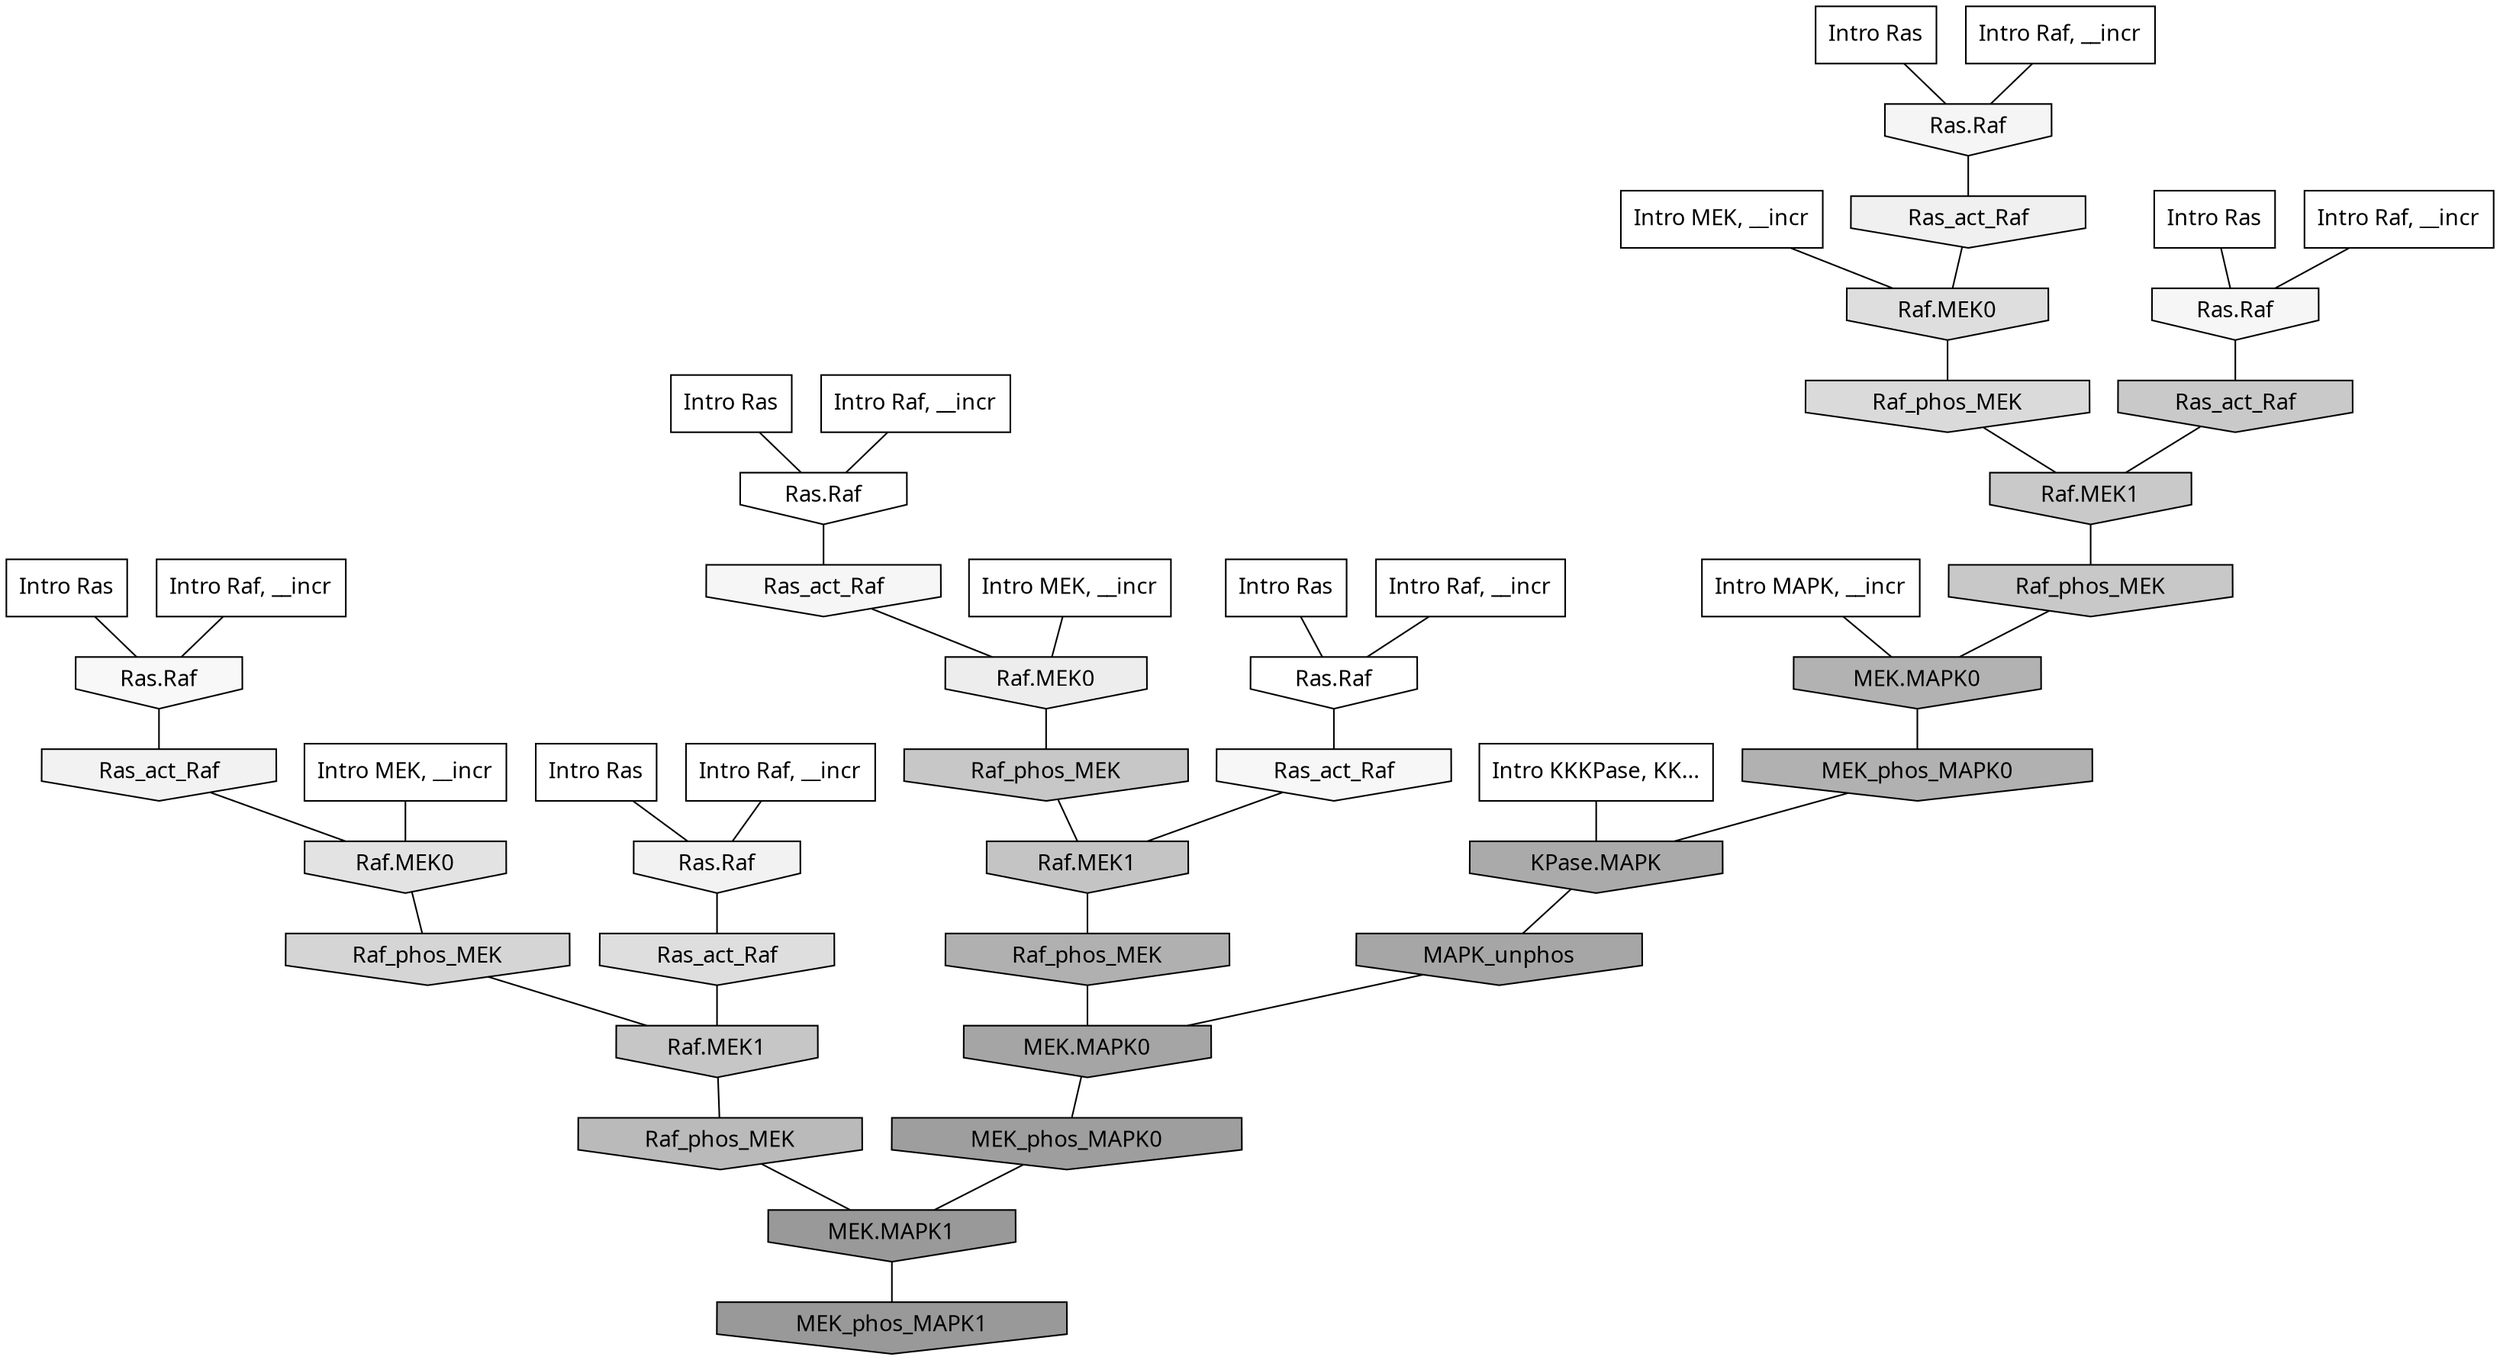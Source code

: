 digraph G{
  rankdir="TB";
  ranksep=0.30;
  node [fontname="CMU Serif"];
  edge [fontname="CMU Serif"];
  
  0 [label="Intro Ras", shape=rectangle, style=filled, fillcolor="0.000 0.000 1.000"]
  
  2 [label="Intro Ras", shape=rectangle, style=filled, fillcolor="0.000 0.000 1.000"]
  
  16 [label="Intro Ras", shape=rectangle, style=filled, fillcolor="0.000 0.000 1.000"]
  
  28 [label="Intro Ras", shape=rectangle, style=filled, fillcolor="0.000 0.000 1.000"]
  
  37 [label="Intro Ras", shape=rectangle, style=filled, fillcolor="0.000 0.000 1.000"]
  
  73 [label="Intro Ras", shape=rectangle, style=filled, fillcolor="0.000 0.000 1.000"]
  
  171 [label="Intro Raf, __incr", shape=rectangle, style=filled, fillcolor="0.000 0.000 1.000"]
  
  235 [label="Intro Raf, __incr", shape=rectangle, style=filled, fillcolor="0.000 0.000 1.000"]
  
  267 [label="Intro Raf, __incr", shape=rectangle, style=filled, fillcolor="0.000 0.000 1.000"]
  
  411 [label="Intro Raf, __incr", shape=rectangle, style=filled, fillcolor="0.000 0.000 1.000"]
  
  469 [label="Intro Raf, __incr", shape=rectangle, style=filled, fillcolor="0.000 0.000 1.000"]
  
  632 [label="Intro Raf, __incr", shape=rectangle, style=filled, fillcolor="0.000 0.000 1.000"]
  
  1526 [label="Intro MEK, __incr", shape=rectangle, style=filled, fillcolor="0.000 0.000 1.000"]
  
  1862 [label="Intro MEK, __incr", shape=rectangle, style=filled, fillcolor="0.000 0.000 1.000"]
  
  2020 [label="Intro MEK, __incr", shape=rectangle, style=filled, fillcolor="0.000 0.000 1.000"]
  
  2145 [label="Intro MAPK, __incr", shape=rectangle, style=filled, fillcolor="0.000 0.000 1.000"]
  
  3172 [label="Intro KKKPase, KK...", shape=rectangle, style=filled, fillcolor="0.000 0.000 1.000"]
  
  3294 [label="Ras.Raf", shape=invhouse, style=filled, fillcolor="0.000 0.000 1.000"]
  
  3319 [label="Ras.Raf", shape=invhouse, style=filled, fillcolor="0.000 0.000 0.998"]
  
  3498 [label="Ras.Raf", shape=invhouse, style=filled, fillcolor="0.000 0.000 0.970"]
  
  3508 [label="Ras_act_Raf", shape=invhouse, style=filled, fillcolor="0.000 0.000 0.965"]
  
  3530 [label="Ras.Raf", shape=invhouse, style=filled, fillcolor="0.000 0.000 0.964"]
  
  3556 [label="Ras_act_Raf", shape=invhouse, style=filled, fillcolor="0.000 0.000 0.961"]
  
  3562 [label="Ras.Raf", shape=invhouse, style=filled, fillcolor="0.000 0.000 0.959"]
  
  3649 [label="Ras_act_Raf", shape=invhouse, style=filled, fillcolor="0.000 0.000 0.949"]
  
  3656 [label="Ras.Raf", shape=invhouse, style=filled, fillcolor="0.000 0.000 0.948"]
  
  3738 [label="Ras_act_Raf", shape=invhouse, style=filled, fillcolor="0.000 0.000 0.941"]
  
  3932 [label="Raf.MEK0", shape=invhouse, style=filled, fillcolor="0.000 0.000 0.926"]
  
  4430 [label="Raf.MEK0", shape=invhouse, style=filled, fillcolor="0.000 0.000 0.890"]
  
  4722 [label="Raf.MEK0", shape=invhouse, style=filled, fillcolor="0.000 0.000 0.871"]
  
  4745 [label="Ras_act_Raf", shape=invhouse, style=filled, fillcolor="0.000 0.000 0.870"]
  
  5026 [label="Raf_phos_MEK", shape=invhouse, style=filled, fillcolor="0.000 0.000 0.852"]
  
  5309 [label="Raf_phos_MEK", shape=invhouse, style=filled, fillcolor="0.000 0.000 0.835"]
  
  6119 [label="Ras_act_Raf", shape=invhouse, style=filled, fillcolor="0.000 0.000 0.787"]
  
  6121 [label="Raf.MEK1", shape=invhouse, style=filled, fillcolor="0.000 0.000 0.787"]
  
  6160 [label="Raf_phos_MEK", shape=invhouse, style=filled, fillcolor="0.000 0.000 0.785"]
  
  6333 [label="Raf_phos_MEK", shape=invhouse, style=filled, fillcolor="0.000 0.000 0.778"]
  
  6362 [label="Raf.MEK1", shape=invhouse, style=filled, fillcolor="0.000 0.000 0.777"]
  
  6598 [label="Raf.MEK1", shape=invhouse, style=filled, fillcolor="0.000 0.000 0.766"]
  
  7640 [label="Raf_phos_MEK", shape=invhouse, style=filled, fillcolor="0.000 0.000 0.730"]
  
  8661 [label="MEK.MAPK0", shape=invhouse, style=filled, fillcolor="0.000 0.000 0.697"]
  
  8783 [label="MEK_phos_MAPK0", shape=invhouse, style=filled, fillcolor="0.000 0.000 0.693"]
  
  8953 [label="Raf_phos_MEK", shape=invhouse, style=filled, fillcolor="0.000 0.000 0.688"]
  
  9859 [label="KPase.MAPK", shape=invhouse, style=filled, fillcolor="0.000 0.000 0.666"]
  
  10584 [label="MAPK_unphos", shape=invhouse, style=filled, fillcolor="0.000 0.000 0.650"]
  
  10689 [label="MEK.MAPK0", shape=invhouse, style=filled, fillcolor="0.000 0.000 0.647"]
  
  12177 [label="MEK_phos_MAPK0", shape=invhouse, style=filled, fillcolor="0.000 0.000 0.618"]
  
  13174 [label="MEK.MAPK1", shape=invhouse, style=filled, fillcolor="0.000 0.000 0.601"]
  
  13240 [label="MEK_phos_MAPK1", shape=invhouse, style=filled, fillcolor="0.000 0.000 0.600"]
  
  
  13174 -> 13240 [dir=none, color="0.000 0.000 0.000"] 
  12177 -> 13174 [dir=none, color="0.000 0.000 0.000"] 
  10689 -> 12177 [dir=none, color="0.000 0.000 0.000"] 
  10584 -> 10689 [dir=none, color="0.000 0.000 0.000"] 
  9859 -> 10584 [dir=none, color="0.000 0.000 0.000"] 
  8953 -> 10689 [dir=none, color="0.000 0.000 0.000"] 
  8783 -> 9859 [dir=none, color="0.000 0.000 0.000"] 
  8661 -> 8783 [dir=none, color="0.000 0.000 0.000"] 
  7640 -> 13174 [dir=none, color="0.000 0.000 0.000"] 
  6598 -> 8953 [dir=none, color="0.000 0.000 0.000"] 
  6362 -> 7640 [dir=none, color="0.000 0.000 0.000"] 
  6333 -> 6598 [dir=none, color="0.000 0.000 0.000"] 
  6160 -> 8661 [dir=none, color="0.000 0.000 0.000"] 
  6121 -> 6160 [dir=none, color="0.000 0.000 0.000"] 
  6119 -> 6121 [dir=none, color="0.000 0.000 0.000"] 
  5309 -> 6362 [dir=none, color="0.000 0.000 0.000"] 
  5026 -> 6121 [dir=none, color="0.000 0.000 0.000"] 
  4745 -> 6362 [dir=none, color="0.000 0.000 0.000"] 
  4722 -> 5026 [dir=none, color="0.000 0.000 0.000"] 
  4430 -> 5309 [dir=none, color="0.000 0.000 0.000"] 
  3932 -> 6333 [dir=none, color="0.000 0.000 0.000"] 
  3738 -> 4722 [dir=none, color="0.000 0.000 0.000"] 
  3656 -> 4745 [dir=none, color="0.000 0.000 0.000"] 
  3649 -> 4430 [dir=none, color="0.000 0.000 0.000"] 
  3562 -> 3738 [dir=none, color="0.000 0.000 0.000"] 
  3556 -> 3932 [dir=none, color="0.000 0.000 0.000"] 
  3530 -> 6119 [dir=none, color="0.000 0.000 0.000"] 
  3508 -> 6598 [dir=none, color="0.000 0.000 0.000"] 
  3498 -> 3649 [dir=none, color="0.000 0.000 0.000"] 
  3319 -> 3556 [dir=none, color="0.000 0.000 0.000"] 
  3294 -> 3508 [dir=none, color="0.000 0.000 0.000"] 
  3172 -> 9859 [dir=none, color="0.000 0.000 0.000"] 
  2145 -> 8661 [dir=none, color="0.000 0.000 0.000"] 
  2020 -> 4722 [dir=none, color="0.000 0.000 0.000"] 
  1862 -> 4430 [dir=none, color="0.000 0.000 0.000"] 
  1526 -> 3932 [dir=none, color="0.000 0.000 0.000"] 
  632 -> 3498 [dir=none, color="0.000 0.000 0.000"] 
  469 -> 3294 [dir=none, color="0.000 0.000 0.000"] 
  411 -> 3562 [dir=none, color="0.000 0.000 0.000"] 
  267 -> 3656 [dir=none, color="0.000 0.000 0.000"] 
  235 -> 3319 [dir=none, color="0.000 0.000 0.000"] 
  171 -> 3530 [dir=none, color="0.000 0.000 0.000"] 
  73 -> 3656 [dir=none, color="0.000 0.000 0.000"] 
  37 -> 3498 [dir=none, color="0.000 0.000 0.000"] 
  28 -> 3294 [dir=none, color="0.000 0.000 0.000"] 
  16 -> 3530 [dir=none, color="0.000 0.000 0.000"] 
  2 -> 3562 [dir=none, color="0.000 0.000 0.000"] 
  0 -> 3319 [dir=none, color="0.000 0.000 0.000"] 
  
  }
